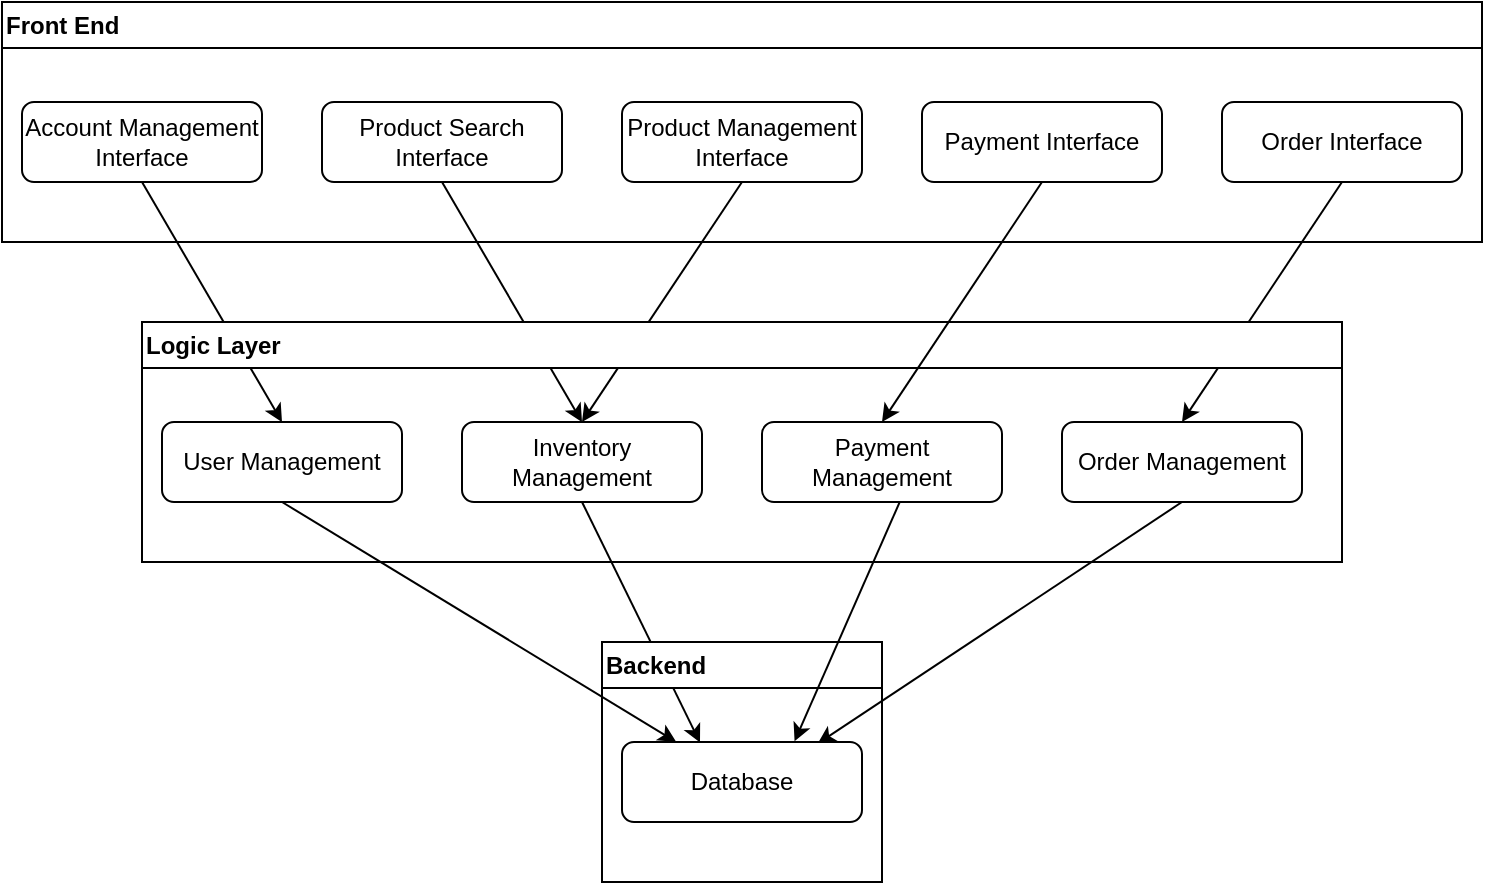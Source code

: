 <mxfile version="24.7.17">
  <diagram name="Page-1" id="yWaHtiZJn61vjCuS5Qhf">
    <mxGraphModel dx="989" dy="632" grid="1" gridSize="10" guides="1" tooltips="1" connect="1" arrows="1" fold="1" page="1" pageScale="1" pageWidth="1400" pageHeight="850" math="0" shadow="0">
      <root>
        <mxCell id="0" />
        <mxCell id="1" parent="0" />
        <mxCell id="mJAgpT8EVH3a0Jhfs0R9-13" value="&lt;div align=&quot;left&quot;&gt;Front End&lt;br&gt;&lt;/div&gt;" style="swimlane;whiteSpace=wrap;html=1;align=left;" vertex="1" parent="1">
          <mxGeometry x="40" y="120" width="740" height="120" as="geometry">
            <mxRectangle x="100" y="260" width="90" height="30" as="alternateBounds" />
          </mxGeometry>
        </mxCell>
        <mxCell id="mJAgpT8EVH3a0Jhfs0R9-15" value="Account Management Interface" style="rounded=1;whiteSpace=wrap;html=1;" vertex="1" parent="mJAgpT8EVH3a0Jhfs0R9-13">
          <mxGeometry x="10" y="50" width="120" height="40" as="geometry" />
        </mxCell>
        <mxCell id="mJAgpT8EVH3a0Jhfs0R9-16" value="Product Search Interface" style="rounded=1;whiteSpace=wrap;html=1;" vertex="1" parent="mJAgpT8EVH3a0Jhfs0R9-13">
          <mxGeometry x="160" y="50" width="120" height="40" as="geometry" />
        </mxCell>
        <mxCell id="mJAgpT8EVH3a0Jhfs0R9-17" value="Product Management Interface" style="rounded=1;whiteSpace=wrap;html=1;" vertex="1" parent="mJAgpT8EVH3a0Jhfs0R9-13">
          <mxGeometry x="310" y="50" width="120" height="40" as="geometry" />
        </mxCell>
        <mxCell id="mJAgpT8EVH3a0Jhfs0R9-18" value="Payment Interface" style="rounded=1;whiteSpace=wrap;html=1;" vertex="1" parent="mJAgpT8EVH3a0Jhfs0R9-13">
          <mxGeometry x="460" y="50" width="120" height="40" as="geometry" />
        </mxCell>
        <mxCell id="mJAgpT8EVH3a0Jhfs0R9-24" value="Order Interface" style="rounded=1;whiteSpace=wrap;html=1;" vertex="1" parent="mJAgpT8EVH3a0Jhfs0R9-13">
          <mxGeometry x="610" y="50" width="120" height="40" as="geometry" />
        </mxCell>
        <mxCell id="mJAgpT8EVH3a0Jhfs0R9-31" value="" style="endArrow=classic;html=1;rounded=0;entryX=0.5;entryY=0;entryDx=0;entryDy=0;" edge="1" parent="mJAgpT8EVH3a0Jhfs0R9-13" target="mJAgpT8EVH3a0Jhfs0R9-20">
          <mxGeometry width="50" height="50" relative="1" as="geometry">
            <mxPoint x="70" y="90" as="sourcePoint" />
            <mxPoint x="120" y="40" as="targetPoint" />
          </mxGeometry>
        </mxCell>
        <mxCell id="mJAgpT8EVH3a0Jhfs0R9-32" value="" style="endArrow=classic;html=1;rounded=0;entryX=0.5;entryY=0;entryDx=0;entryDy=0;" edge="1" parent="mJAgpT8EVH3a0Jhfs0R9-13" target="mJAgpT8EVH3a0Jhfs0R9-21">
          <mxGeometry width="50" height="50" relative="1" as="geometry">
            <mxPoint x="220" y="90" as="sourcePoint" />
            <mxPoint x="270" y="40" as="targetPoint" />
          </mxGeometry>
        </mxCell>
        <mxCell id="mJAgpT8EVH3a0Jhfs0R9-33" value="" style="endArrow=classic;html=1;rounded=0;entryX=0.5;entryY=0;entryDx=0;entryDy=0;" edge="1" parent="mJAgpT8EVH3a0Jhfs0R9-13" target="mJAgpT8EVH3a0Jhfs0R9-21">
          <mxGeometry width="50" height="50" relative="1" as="geometry">
            <mxPoint x="370" y="90" as="sourcePoint" />
            <mxPoint x="420" y="40" as="targetPoint" />
          </mxGeometry>
        </mxCell>
        <mxCell id="mJAgpT8EVH3a0Jhfs0R9-39" value="" style="endArrow=classic;html=1;rounded=0;entryX=0.5;entryY=0;entryDx=0;entryDy=0;" edge="1" parent="mJAgpT8EVH3a0Jhfs0R9-13" target="mJAgpT8EVH3a0Jhfs0R9-23">
          <mxGeometry width="50" height="50" relative="1" as="geometry">
            <mxPoint x="670" y="90" as="sourcePoint" />
            <mxPoint x="720" y="40" as="targetPoint" />
          </mxGeometry>
        </mxCell>
        <mxCell id="mJAgpT8EVH3a0Jhfs0R9-19" value="&lt;div&gt;Logic Layer&lt;br&gt;&lt;/div&gt;" style="swimlane;whiteSpace=wrap;html=1;align=left;" vertex="1" parent="1">
          <mxGeometry x="110" y="280" width="600" height="120" as="geometry">
            <mxRectangle x="100" y="260" width="90" height="30" as="alternateBounds" />
          </mxGeometry>
        </mxCell>
        <mxCell id="mJAgpT8EVH3a0Jhfs0R9-20" value="User Management" style="rounded=1;whiteSpace=wrap;html=1;" vertex="1" parent="mJAgpT8EVH3a0Jhfs0R9-19">
          <mxGeometry x="10" y="50" width="120" height="40" as="geometry" />
        </mxCell>
        <mxCell id="mJAgpT8EVH3a0Jhfs0R9-21" value="Inventory Management" style="rounded=1;whiteSpace=wrap;html=1;" vertex="1" parent="mJAgpT8EVH3a0Jhfs0R9-19">
          <mxGeometry x="160" y="50" width="120" height="40" as="geometry" />
        </mxCell>
        <mxCell id="mJAgpT8EVH3a0Jhfs0R9-22" value="Payment Management" style="rounded=1;whiteSpace=wrap;html=1;" vertex="1" parent="mJAgpT8EVH3a0Jhfs0R9-19">
          <mxGeometry x="310" y="50" width="120" height="40" as="geometry" />
        </mxCell>
        <mxCell id="mJAgpT8EVH3a0Jhfs0R9-23" value="Order Management" style="rounded=1;whiteSpace=wrap;html=1;" vertex="1" parent="mJAgpT8EVH3a0Jhfs0R9-19">
          <mxGeometry x="460" y="50" width="120" height="40" as="geometry" />
        </mxCell>
        <mxCell id="mJAgpT8EVH3a0Jhfs0R9-35" value="" style="endArrow=classic;html=1;rounded=0;" edge="1" parent="mJAgpT8EVH3a0Jhfs0R9-19" target="mJAgpT8EVH3a0Jhfs0R9-26">
          <mxGeometry width="50" height="50" relative="1" as="geometry">
            <mxPoint x="70" y="90" as="sourcePoint" />
            <mxPoint x="120" y="40" as="targetPoint" />
          </mxGeometry>
        </mxCell>
        <mxCell id="mJAgpT8EVH3a0Jhfs0R9-36" value="" style="endArrow=classic;html=1;rounded=0;entryX=0.325;entryY=0.007;entryDx=0;entryDy=0;entryPerimeter=0;" edge="1" parent="mJAgpT8EVH3a0Jhfs0R9-19" target="mJAgpT8EVH3a0Jhfs0R9-26">
          <mxGeometry width="50" height="50" relative="1" as="geometry">
            <mxPoint x="220" y="90" as="sourcePoint" />
            <mxPoint x="270" y="40" as="targetPoint" />
          </mxGeometry>
        </mxCell>
        <mxCell id="mJAgpT8EVH3a0Jhfs0R9-38" value="" style="endArrow=classic;html=1;rounded=0;entryX=0.815;entryY=0.021;entryDx=0;entryDy=0;entryPerimeter=0;" edge="1" parent="mJAgpT8EVH3a0Jhfs0R9-19" target="mJAgpT8EVH3a0Jhfs0R9-26">
          <mxGeometry width="50" height="50" relative="1" as="geometry">
            <mxPoint x="520" y="90" as="sourcePoint" />
            <mxPoint x="570" y="40" as="targetPoint" />
          </mxGeometry>
        </mxCell>
        <mxCell id="mJAgpT8EVH3a0Jhfs0R9-25" value="Backend" style="swimlane;whiteSpace=wrap;html=1;align=left;" vertex="1" parent="1">
          <mxGeometry x="340" y="440" width="140" height="120" as="geometry">
            <mxRectangle x="100" y="260" width="90" height="30" as="alternateBounds" />
          </mxGeometry>
        </mxCell>
        <mxCell id="mJAgpT8EVH3a0Jhfs0R9-26" value="Database" style="rounded=1;whiteSpace=wrap;html=1;" vertex="1" parent="mJAgpT8EVH3a0Jhfs0R9-25">
          <mxGeometry x="10" y="50" width="120" height="40" as="geometry" />
        </mxCell>
        <mxCell id="mJAgpT8EVH3a0Jhfs0R9-34" value="" style="endArrow=classic;html=1;rounded=0;exitX=0.5;exitY=1;exitDx=0;exitDy=0;entryX=0.5;entryY=0;entryDx=0;entryDy=0;" edge="1" parent="1" source="mJAgpT8EVH3a0Jhfs0R9-18" target="mJAgpT8EVH3a0Jhfs0R9-22">
          <mxGeometry width="50" height="50" relative="1" as="geometry">
            <mxPoint x="680" y="420" as="sourcePoint" />
            <mxPoint x="480" y="340" as="targetPoint" />
          </mxGeometry>
        </mxCell>
        <mxCell id="mJAgpT8EVH3a0Jhfs0R9-40" value="" style="endArrow=classic;html=1;rounded=0;entryX=0.719;entryY=-0.008;entryDx=0;entryDy=0;entryPerimeter=0;exitX=0.575;exitY=0.992;exitDx=0;exitDy=0;exitPerimeter=0;" edge="1" parent="1" source="mJAgpT8EVH3a0Jhfs0R9-22" target="mJAgpT8EVH3a0Jhfs0R9-26">
          <mxGeometry width="50" height="50" relative="1" as="geometry">
            <mxPoint x="380.5" y="370" as="sourcePoint" />
            <mxPoint x="439.5" y="490" as="targetPoint" />
          </mxGeometry>
        </mxCell>
      </root>
    </mxGraphModel>
  </diagram>
</mxfile>
